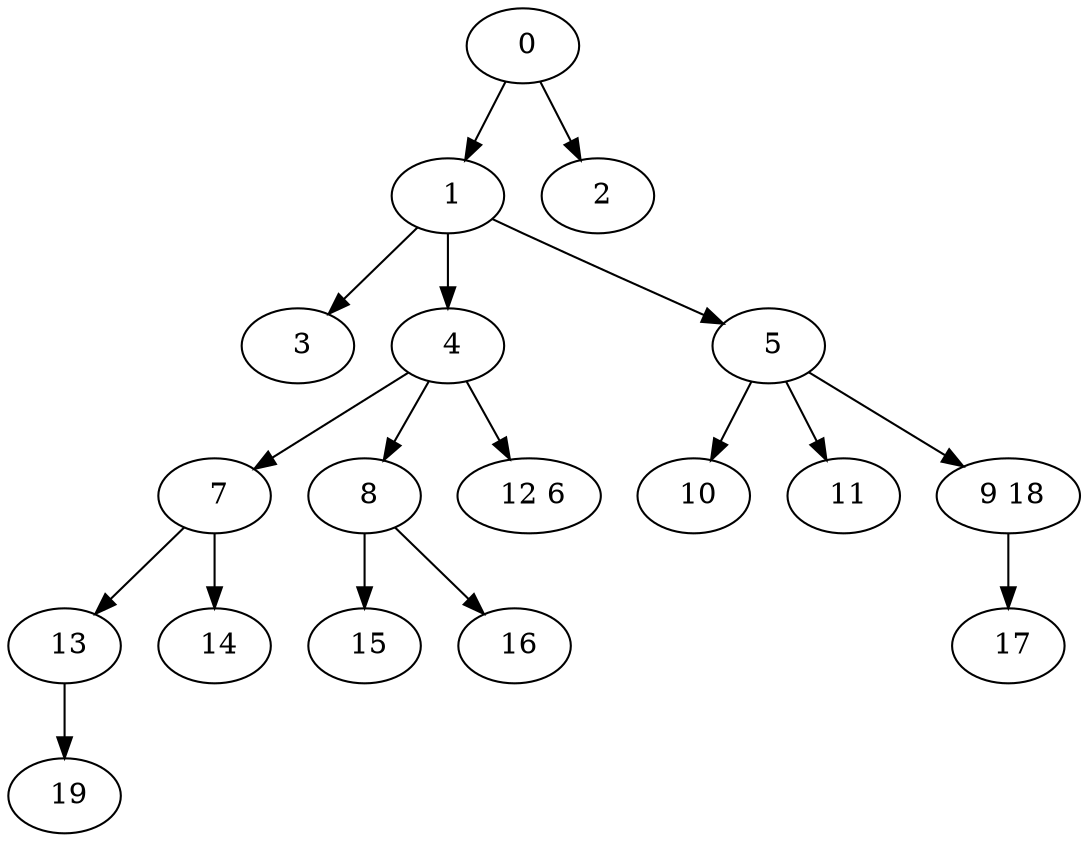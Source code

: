 digraph mytree {
" 0" -> " 1";
" 0" -> " 2";
" 1" -> " 3";
" 1" -> " 4";
" 1" -> " 5";
" 2";
" 3";
" 4" -> " 7";
" 4" -> " 8";
" 4" -> " 12 6";
" 5" -> " 10";
" 5" -> " 11";
" 5" -> " 9 18";
" 7" -> " 13";
" 7" -> " 14";
" 8" -> " 15";
" 8" -> " 16";
" 15";
" 10";
" 11";
" 9 18" -> " 17";
" 13" -> " 19";
" 14";
" 19";
" 17";
" 16";
" 12 6";
}
